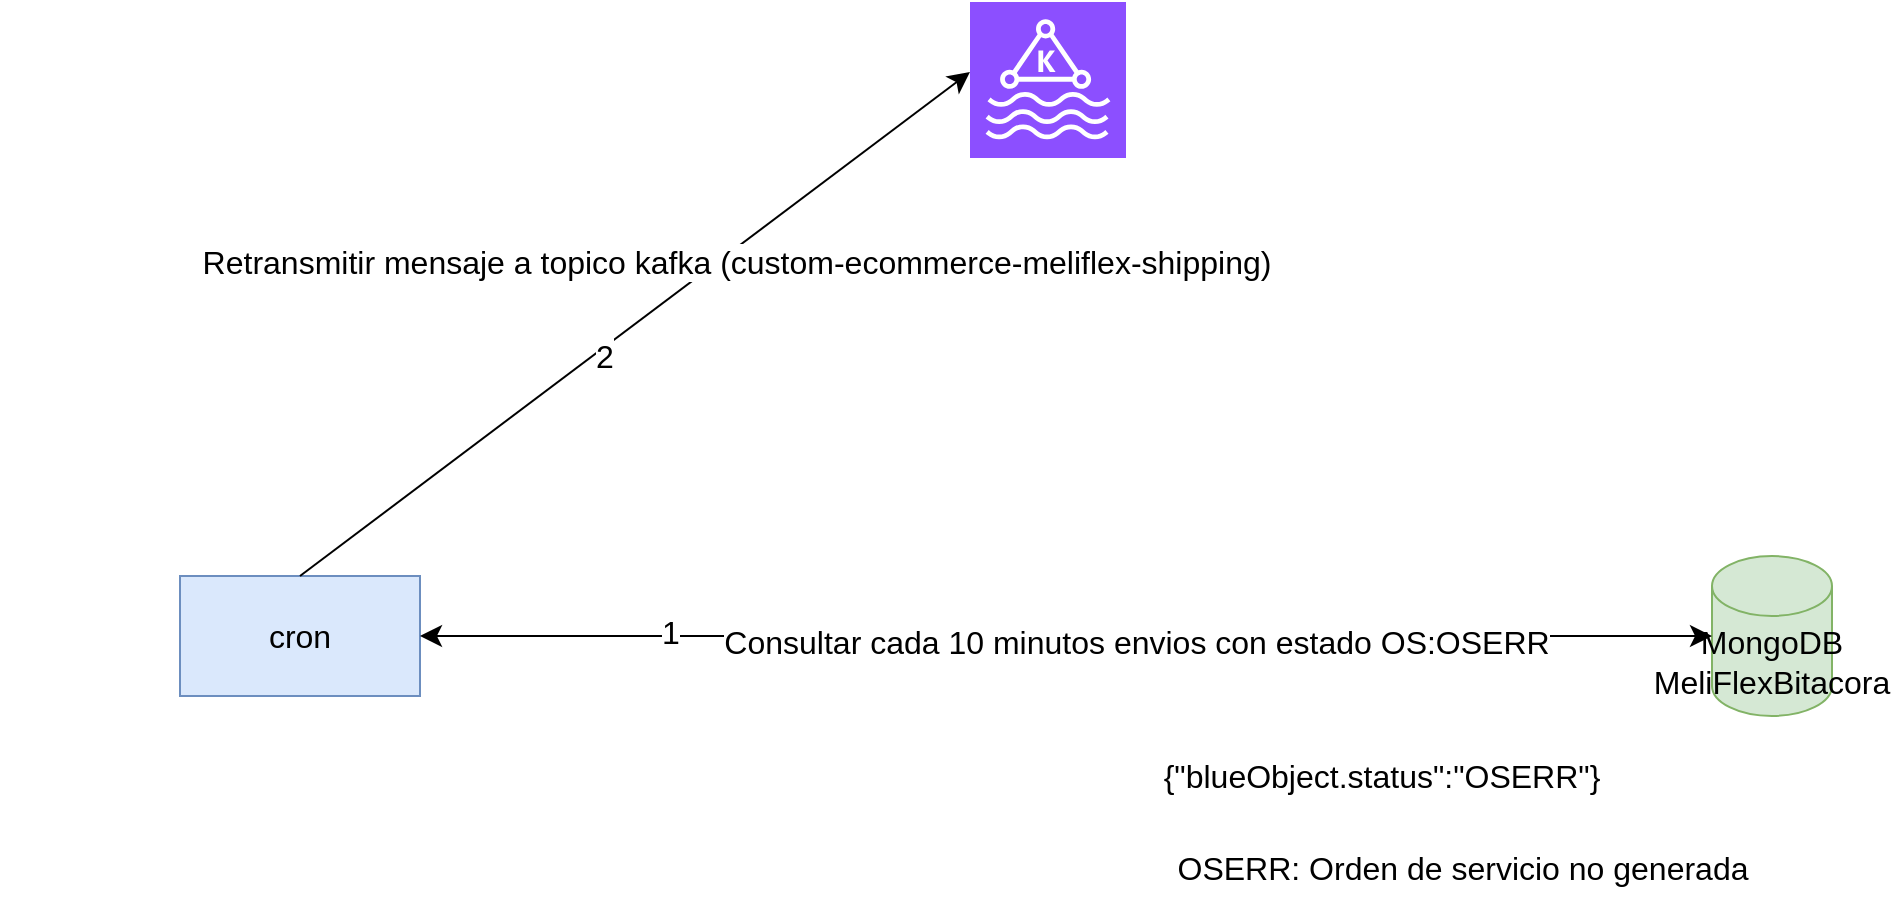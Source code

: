 <mxfile version="22.1.11" type="github">
  <diagram name="Page-1" id="dSukQ-KBUVypzVUfsCuS">
    <mxGraphModel dx="2874" dy="1556" grid="0" gridSize="10" guides="1" tooltips="1" connect="1" arrows="1" fold="1" page="0" pageScale="1" pageWidth="827" pageHeight="1169" math="0" shadow="0">
      <root>
        <mxCell id="0" />
        <mxCell id="1" parent="0" />
        <mxCell id="wk7HSr77j9lhnAIGQRqM-1" value="cron" style="rounded=0;whiteSpace=wrap;html=1;fontSize=16;fillColor=#dae8fc;strokeColor=#6c8ebf;" parent="1" vertex="1">
          <mxGeometry x="-371" y="134" width="120" height="60" as="geometry" />
        </mxCell>
        <mxCell id="wk7HSr77j9lhnAIGQRqM-4" value="MongoDB MeliFlexBitacora" style="shape=cylinder3;whiteSpace=wrap;html=1;boundedLbl=1;backgroundOutline=1;size=15;fontSize=16;fillColor=#d5e8d4;strokeColor=#82b366;" parent="1" vertex="1">
          <mxGeometry x="395" y="124" width="60" height="80" as="geometry" />
        </mxCell>
        <mxCell id="wk7HSr77j9lhnAIGQRqM-8" value="" style="endArrow=classic;startArrow=classic;html=1;rounded=0;fontSize=12;startSize=8;endSize=8;curved=1;entryX=0;entryY=0.5;entryDx=0;entryDy=0;entryPerimeter=0;exitX=1;exitY=0.5;exitDx=0;exitDy=0;" parent="1" source="wk7HSr77j9lhnAIGQRqM-1" target="wk7HSr77j9lhnAIGQRqM-4" edge="1">
          <mxGeometry width="50" height="50" relative="1" as="geometry">
            <mxPoint x="-151" y="179" as="sourcePoint" />
            <mxPoint x="-101" y="129" as="targetPoint" />
          </mxGeometry>
        </mxCell>
        <mxCell id="wk7HSr77j9lhnAIGQRqM-11" value="Consultar cada 10 minutos envios con estado OS:OSERR" style="edgeLabel;html=1;align=center;verticalAlign=middle;resizable=0;points=[];fontSize=16;" parent="wk7HSr77j9lhnAIGQRqM-8" vertex="1" connectable="0">
          <mxGeometry x="0.107" y="-3" relative="1" as="geometry">
            <mxPoint as="offset" />
          </mxGeometry>
        </mxCell>
        <mxCell id="wk7HSr77j9lhnAIGQRqM-17" value="1" style="edgeLabel;html=1;align=center;verticalAlign=middle;resizable=0;points=[];fontSize=16;" parent="wk7HSr77j9lhnAIGQRqM-8" vertex="1" connectable="0">
          <mxGeometry x="-0.615" y="2" relative="1" as="geometry">
            <mxPoint as="offset" />
          </mxGeometry>
        </mxCell>
        <mxCell id="wk7HSr77j9lhnAIGQRqM-9" value="" style="shape=image;html=1;verticalAlign=top;verticalLabelPosition=bottom;labelBackgroundColor=#ffffff;imageAspect=0;aspect=fixed;image=https://cdn1.iconfinder.com/data/icons/Futurosoft%20Icons%200.5.2/128x128/apps/clock.png;fontSize=16;" parent="1" vertex="1">
          <mxGeometry x="-461" y="134" width="49" height="49" as="geometry" />
        </mxCell>
        <mxCell id="wk7HSr77j9lhnAIGQRqM-12" value="" style="sketch=0;points=[[0,0,0],[0.25,0,0],[0.5,0,0],[0.75,0,0],[1,0,0],[0,1,0],[0.25,1,0],[0.5,1,0],[0.75,1,0],[1,1,0],[0,0.25,0],[0,0.5,0],[0,0.75,0],[1,0.25,0],[1,0.5,0],[1,0.75,0]];outlineConnect=0;fontColor=#232F3E;fillColor=#8C4FFF;strokeColor=#ffffff;dashed=0;verticalLabelPosition=bottom;verticalAlign=top;align=center;html=1;fontSize=12;fontStyle=0;aspect=fixed;shape=mxgraph.aws4.resourceIcon;resIcon=mxgraph.aws4.managed_streaming_for_kafka;" parent="1" vertex="1">
          <mxGeometry x="24" y="-153" width="78" height="78" as="geometry" />
        </mxCell>
        <mxCell id="wk7HSr77j9lhnAIGQRqM-15" value="" style="endArrow=classic;html=1;rounded=0;fontSize=12;startSize=8;endSize=8;curved=1;entryX=0;entryY=0.449;entryDx=0;entryDy=0;entryPerimeter=0;exitX=0.5;exitY=0;exitDx=0;exitDy=0;" parent="1" source="wk7HSr77j9lhnAIGQRqM-1" target="wk7HSr77j9lhnAIGQRqM-12" edge="1">
          <mxGeometry width="50" height="50" relative="1" as="geometry">
            <mxPoint x="-199" y="108" as="sourcePoint" />
            <mxPoint x="-149" y="58" as="targetPoint" />
          </mxGeometry>
        </mxCell>
        <mxCell id="wk7HSr77j9lhnAIGQRqM-18" value="2" style="edgeLabel;html=1;align=center;verticalAlign=middle;resizable=0;points=[];fontSize=16;" parent="wk7HSr77j9lhnAIGQRqM-15" vertex="1" connectable="0">
          <mxGeometry x="-0.102" y="-3" relative="1" as="geometry">
            <mxPoint as="offset" />
          </mxGeometry>
        </mxCell>
        <mxCell id="wk7HSr77j9lhnAIGQRqM-19" value="Retransmitir mensaje a topico kafka (custom-ecommerce-meliflex-shipping) " style="edgeLabel;html=1;align=center;verticalAlign=middle;resizable=0;points=[];fontSize=16;" parent="wk7HSr77j9lhnAIGQRqM-15" vertex="1" connectable="0">
          <mxGeometry x="0.284" y="-5" relative="1" as="geometry">
            <mxPoint as="offset" />
          </mxGeometry>
        </mxCell>
        <mxCell id="wk7HSr77j9lhnAIGQRqM-16" value="{&quot;blueObject.status&quot;:&quot;OSERR&quot;}" style="text;html=1;strokeColor=none;fillColor=none;align=center;verticalAlign=middle;whiteSpace=wrap;rounded=0;fontSize=16;" parent="1" vertex="1">
          <mxGeometry x="200" y="219" width="60" height="30" as="geometry" />
        </mxCell>
        <mxCell id="wk7HSr77j9lhnAIGQRqM-20" value="OSERR: Orden de servicio no generada" style="text;html=1;align=center;verticalAlign=middle;resizable=0;points=[];autosize=1;strokeColor=none;fillColor=none;fontSize=16;" parent="1" vertex="1">
          <mxGeometry x="118" y="264" width="304" height="31" as="geometry" />
        </mxCell>
      </root>
    </mxGraphModel>
  </diagram>
</mxfile>
